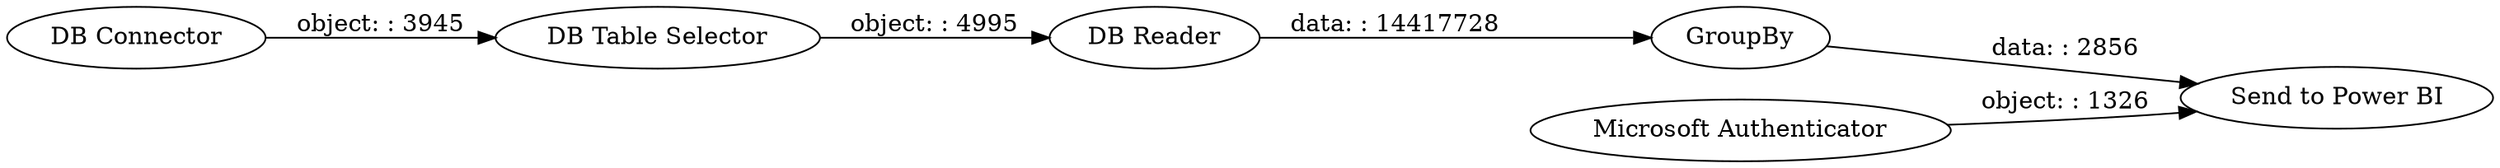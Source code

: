 digraph {
	"-4162624756455914897_1" [label="DB Connector"]
	"-4162624756455914897_3" [label="DB Reader"]
	"-4162624756455914897_7" [label=GroupBy]
	"-4162624756455914897_6" [label="Send to Power BI"]
	"-4162624756455914897_2" [label="DB Table Selector"]
	"-4162624756455914897_5" [label="Microsoft Authenticator"]
	"-4162624756455914897_5" -> "-4162624756455914897_6" [label="object: : 1326"]
	"-4162624756455914897_2" -> "-4162624756455914897_3" [label="object: : 4995"]
	"-4162624756455914897_7" -> "-4162624756455914897_6" [label="data: : 2856"]
	"-4162624756455914897_3" -> "-4162624756455914897_7" [label="data: : 14417728"]
	"-4162624756455914897_1" -> "-4162624756455914897_2" [label="object: : 3945"]
	rankdir=LR
}
